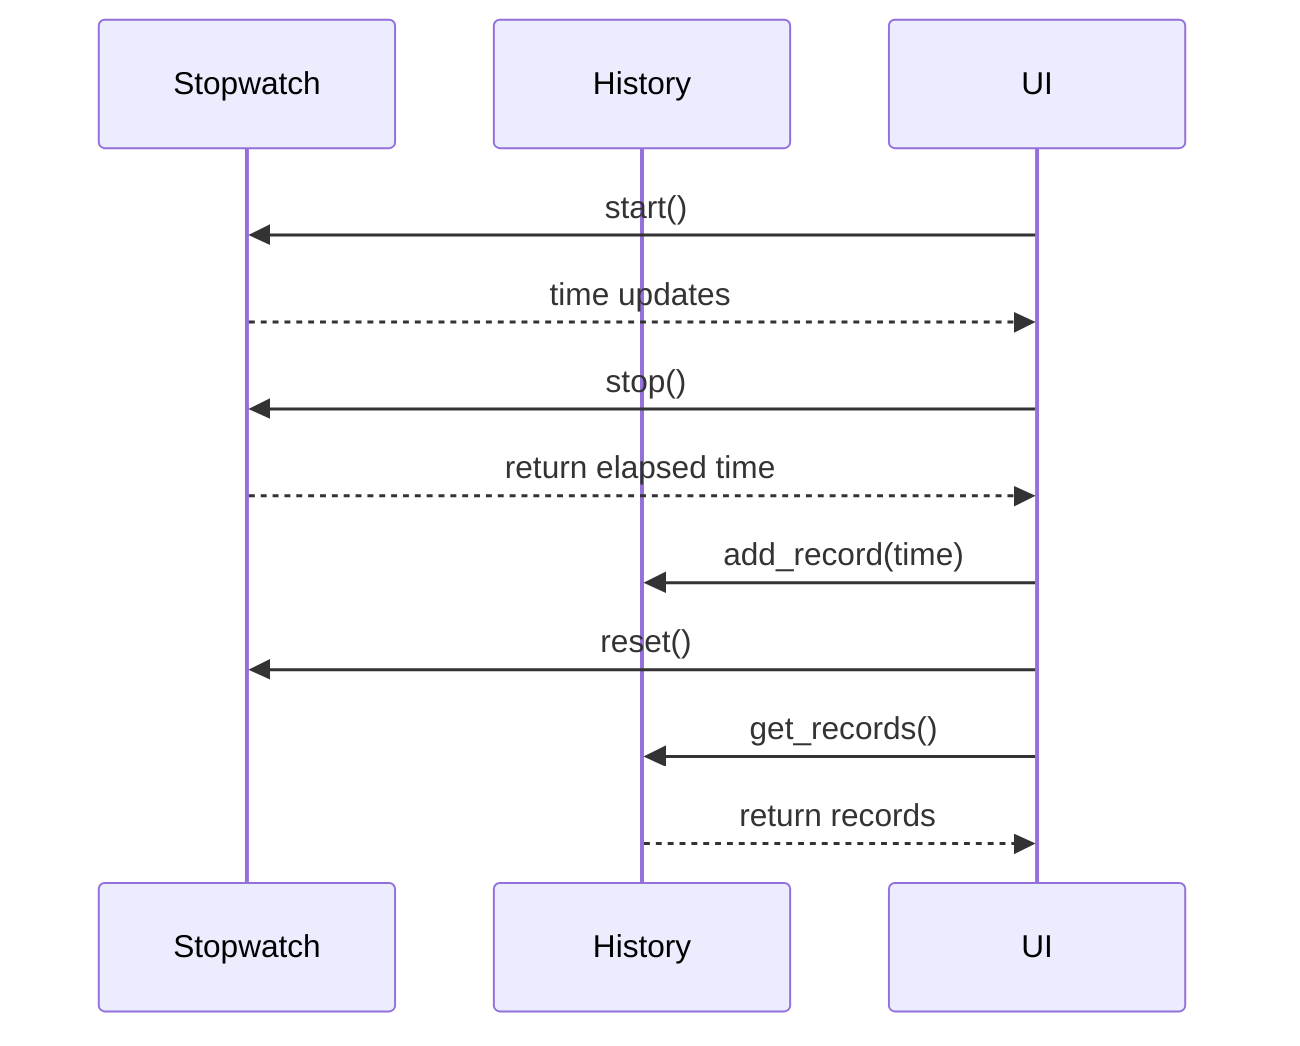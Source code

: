 sequenceDiagram
    participant S as Stopwatch
    participant H as History
    participant U as UI
    U->>S: start()
    S-->>U: time updates
    U->>S: stop()
    S-->>U: return elapsed time
    U->>H: add_record(time)
    U->>S: reset()
    U->>H: get_records()
    H-->>U: return records